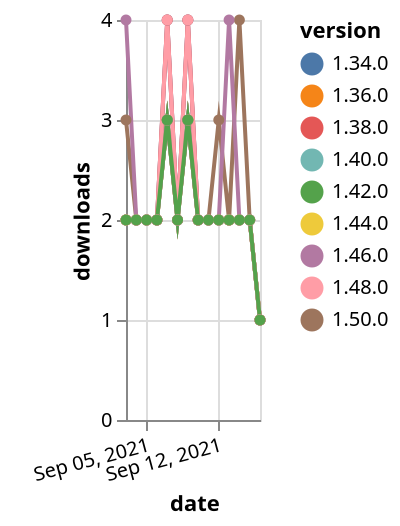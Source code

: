 {"$schema": "https://vega.github.io/schema/vega-lite/v5.json", "description": "A simple bar chart with embedded data.", "data": {"values": [{"date": "2021-09-03", "total": 3168, "delta": 2, "version": "1.34.0"}, {"date": "2021-09-04", "total": 3170, "delta": 2, "version": "1.34.0"}, {"date": "2021-09-05", "total": 3172, "delta": 2, "version": "1.34.0"}, {"date": "2021-09-06", "total": 3174, "delta": 2, "version": "1.34.0"}, {"date": "2021-09-07", "total": 3178, "delta": 4, "version": "1.34.0"}, {"date": "2021-09-08", "total": 3180, "delta": 2, "version": "1.34.0"}, {"date": "2021-09-09", "total": 3184, "delta": 4, "version": "1.34.0"}, {"date": "2021-09-10", "total": 3186, "delta": 2, "version": "1.34.0"}, {"date": "2021-09-11", "total": 3188, "delta": 2, "version": "1.34.0"}, {"date": "2021-09-12", "total": 3190, "delta": 2, "version": "1.34.0"}, {"date": "2021-09-13", "total": 3192, "delta": 2, "version": "1.34.0"}, {"date": "2021-09-14", "total": 3194, "delta": 2, "version": "1.34.0"}, {"date": "2021-09-15", "total": 3196, "delta": 2, "version": "1.34.0"}, {"date": "2021-09-16", "total": 3197, "delta": 1, "version": "1.34.0"}, {"date": "2021-09-03", "total": 243, "delta": 3, "version": "1.50.0"}, {"date": "2021-09-04", "total": 245, "delta": 2, "version": "1.50.0"}, {"date": "2021-09-05", "total": 247, "delta": 2, "version": "1.50.0"}, {"date": "2021-09-06", "total": 249, "delta": 2, "version": "1.50.0"}, {"date": "2021-09-07", "total": 252, "delta": 3, "version": "1.50.0"}, {"date": "2021-09-08", "total": 254, "delta": 2, "version": "1.50.0"}, {"date": "2021-09-09", "total": 257, "delta": 3, "version": "1.50.0"}, {"date": "2021-09-10", "total": 259, "delta": 2, "version": "1.50.0"}, {"date": "2021-09-11", "total": 261, "delta": 2, "version": "1.50.0"}, {"date": "2021-09-12", "total": 264, "delta": 3, "version": "1.50.0"}, {"date": "2021-09-13", "total": 266, "delta": 2, "version": "1.50.0"}, {"date": "2021-09-14", "total": 270, "delta": 4, "version": "1.50.0"}, {"date": "2021-09-15", "total": 272, "delta": 2, "version": "1.50.0"}, {"date": "2021-09-16", "total": 273, "delta": 1, "version": "1.50.0"}, {"date": "2021-09-03", "total": 1495, "delta": 2, "version": "1.44.0"}, {"date": "2021-09-04", "total": 1497, "delta": 2, "version": "1.44.0"}, {"date": "2021-09-05", "total": 1499, "delta": 2, "version": "1.44.0"}, {"date": "2021-09-06", "total": 1501, "delta": 2, "version": "1.44.0"}, {"date": "2021-09-07", "total": 1504, "delta": 3, "version": "1.44.0"}, {"date": "2021-09-08", "total": 1506, "delta": 2, "version": "1.44.0"}, {"date": "2021-09-09", "total": 1509, "delta": 3, "version": "1.44.0"}, {"date": "2021-09-10", "total": 1511, "delta": 2, "version": "1.44.0"}, {"date": "2021-09-11", "total": 1513, "delta": 2, "version": "1.44.0"}, {"date": "2021-09-12", "total": 1515, "delta": 2, "version": "1.44.0"}, {"date": "2021-09-13", "total": 1517, "delta": 2, "version": "1.44.0"}, {"date": "2021-09-14", "total": 1519, "delta": 2, "version": "1.44.0"}, {"date": "2021-09-15", "total": 1521, "delta": 2, "version": "1.44.0"}, {"date": "2021-09-16", "total": 1522, "delta": 1, "version": "1.44.0"}, {"date": "2021-09-03", "total": 2511, "delta": 2, "version": "1.38.0"}, {"date": "2021-09-04", "total": 2513, "delta": 2, "version": "1.38.0"}, {"date": "2021-09-05", "total": 2515, "delta": 2, "version": "1.38.0"}, {"date": "2021-09-06", "total": 2517, "delta": 2, "version": "1.38.0"}, {"date": "2021-09-07", "total": 2521, "delta": 4, "version": "1.38.0"}, {"date": "2021-09-08", "total": 2523, "delta": 2, "version": "1.38.0"}, {"date": "2021-09-09", "total": 2527, "delta": 4, "version": "1.38.0"}, {"date": "2021-09-10", "total": 2529, "delta": 2, "version": "1.38.0"}, {"date": "2021-09-11", "total": 2531, "delta": 2, "version": "1.38.0"}, {"date": "2021-09-12", "total": 2533, "delta": 2, "version": "1.38.0"}, {"date": "2021-09-13", "total": 2535, "delta": 2, "version": "1.38.0"}, {"date": "2021-09-14", "total": 2537, "delta": 2, "version": "1.38.0"}, {"date": "2021-09-15", "total": 2539, "delta": 2, "version": "1.38.0"}, {"date": "2021-09-16", "total": 2540, "delta": 1, "version": "1.38.0"}, {"date": "2021-09-03", "total": 2607, "delta": 2, "version": "1.36.0"}, {"date": "2021-09-04", "total": 2609, "delta": 2, "version": "1.36.0"}, {"date": "2021-09-05", "total": 2611, "delta": 2, "version": "1.36.0"}, {"date": "2021-09-06", "total": 2613, "delta": 2, "version": "1.36.0"}, {"date": "2021-09-07", "total": 2616, "delta": 3, "version": "1.36.0"}, {"date": "2021-09-08", "total": 2618, "delta": 2, "version": "1.36.0"}, {"date": "2021-09-09", "total": 2621, "delta": 3, "version": "1.36.0"}, {"date": "2021-09-10", "total": 2623, "delta": 2, "version": "1.36.0"}, {"date": "2021-09-11", "total": 2625, "delta": 2, "version": "1.36.0"}, {"date": "2021-09-12", "total": 2627, "delta": 2, "version": "1.36.0"}, {"date": "2021-09-13", "total": 2629, "delta": 2, "version": "1.36.0"}, {"date": "2021-09-14", "total": 2631, "delta": 2, "version": "1.36.0"}, {"date": "2021-09-15", "total": 2633, "delta": 2, "version": "1.36.0"}, {"date": "2021-09-16", "total": 2634, "delta": 1, "version": "1.36.0"}, {"date": "2021-09-03", "total": 2086, "delta": 2, "version": "1.40.0"}, {"date": "2021-09-04", "total": 2088, "delta": 2, "version": "1.40.0"}, {"date": "2021-09-05", "total": 2090, "delta": 2, "version": "1.40.0"}, {"date": "2021-09-06", "total": 2092, "delta": 2, "version": "1.40.0"}, {"date": "2021-09-07", "total": 2095, "delta": 3, "version": "1.40.0"}, {"date": "2021-09-08", "total": 2097, "delta": 2, "version": "1.40.0"}, {"date": "2021-09-09", "total": 2100, "delta": 3, "version": "1.40.0"}, {"date": "2021-09-10", "total": 2102, "delta": 2, "version": "1.40.0"}, {"date": "2021-09-11", "total": 2104, "delta": 2, "version": "1.40.0"}, {"date": "2021-09-12", "total": 2106, "delta": 2, "version": "1.40.0"}, {"date": "2021-09-13", "total": 2108, "delta": 2, "version": "1.40.0"}, {"date": "2021-09-14", "total": 2110, "delta": 2, "version": "1.40.0"}, {"date": "2021-09-15", "total": 2112, "delta": 2, "version": "1.40.0"}, {"date": "2021-09-16", "total": 2113, "delta": 1, "version": "1.40.0"}, {"date": "2021-09-03", "total": 1036, "delta": 4, "version": "1.46.0"}, {"date": "2021-09-04", "total": 1038, "delta": 2, "version": "1.46.0"}, {"date": "2021-09-05", "total": 1040, "delta": 2, "version": "1.46.0"}, {"date": "2021-09-06", "total": 1042, "delta": 2, "version": "1.46.0"}, {"date": "2021-09-07", "total": 1045, "delta": 3, "version": "1.46.0"}, {"date": "2021-09-08", "total": 1047, "delta": 2, "version": "1.46.0"}, {"date": "2021-09-09", "total": 1050, "delta": 3, "version": "1.46.0"}, {"date": "2021-09-10", "total": 1052, "delta": 2, "version": "1.46.0"}, {"date": "2021-09-11", "total": 1054, "delta": 2, "version": "1.46.0"}, {"date": "2021-09-12", "total": 1056, "delta": 2, "version": "1.46.0"}, {"date": "2021-09-13", "total": 1060, "delta": 4, "version": "1.46.0"}, {"date": "2021-09-14", "total": 1062, "delta": 2, "version": "1.46.0"}, {"date": "2021-09-15", "total": 1064, "delta": 2, "version": "1.46.0"}, {"date": "2021-09-16", "total": 1065, "delta": 1, "version": "1.46.0"}, {"date": "2021-09-03", "total": 749, "delta": 2, "version": "1.48.0"}, {"date": "2021-09-04", "total": 751, "delta": 2, "version": "1.48.0"}, {"date": "2021-09-05", "total": 753, "delta": 2, "version": "1.48.0"}, {"date": "2021-09-06", "total": 755, "delta": 2, "version": "1.48.0"}, {"date": "2021-09-07", "total": 759, "delta": 4, "version": "1.48.0"}, {"date": "2021-09-08", "total": 761, "delta": 2, "version": "1.48.0"}, {"date": "2021-09-09", "total": 765, "delta": 4, "version": "1.48.0"}, {"date": "2021-09-10", "total": 767, "delta": 2, "version": "1.48.0"}, {"date": "2021-09-11", "total": 769, "delta": 2, "version": "1.48.0"}, {"date": "2021-09-12", "total": 771, "delta": 2, "version": "1.48.0"}, {"date": "2021-09-13", "total": 773, "delta": 2, "version": "1.48.0"}, {"date": "2021-09-14", "total": 775, "delta": 2, "version": "1.48.0"}, {"date": "2021-09-15", "total": 777, "delta": 2, "version": "1.48.0"}, {"date": "2021-09-16", "total": 778, "delta": 1, "version": "1.48.0"}, {"date": "2021-09-03", "total": 1681, "delta": 2, "version": "1.42.0"}, {"date": "2021-09-04", "total": 1683, "delta": 2, "version": "1.42.0"}, {"date": "2021-09-05", "total": 1685, "delta": 2, "version": "1.42.0"}, {"date": "2021-09-06", "total": 1687, "delta": 2, "version": "1.42.0"}, {"date": "2021-09-07", "total": 1690, "delta": 3, "version": "1.42.0"}, {"date": "2021-09-08", "total": 1692, "delta": 2, "version": "1.42.0"}, {"date": "2021-09-09", "total": 1695, "delta": 3, "version": "1.42.0"}, {"date": "2021-09-10", "total": 1697, "delta": 2, "version": "1.42.0"}, {"date": "2021-09-11", "total": 1699, "delta": 2, "version": "1.42.0"}, {"date": "2021-09-12", "total": 1701, "delta": 2, "version": "1.42.0"}, {"date": "2021-09-13", "total": 1703, "delta": 2, "version": "1.42.0"}, {"date": "2021-09-14", "total": 1705, "delta": 2, "version": "1.42.0"}, {"date": "2021-09-15", "total": 1707, "delta": 2, "version": "1.42.0"}, {"date": "2021-09-16", "total": 1708, "delta": 1, "version": "1.42.0"}]}, "width": "container", "mark": {"type": "line", "point": {"filled": true}}, "encoding": {"x": {"field": "date", "type": "temporal", "timeUnit": "yearmonthdate", "title": "date", "axis": {"labelAngle": -15}}, "y": {"field": "delta", "type": "quantitative", "title": "downloads"}, "color": {"field": "version", "type": "nominal"}, "tooltip": {"field": "delta"}}}